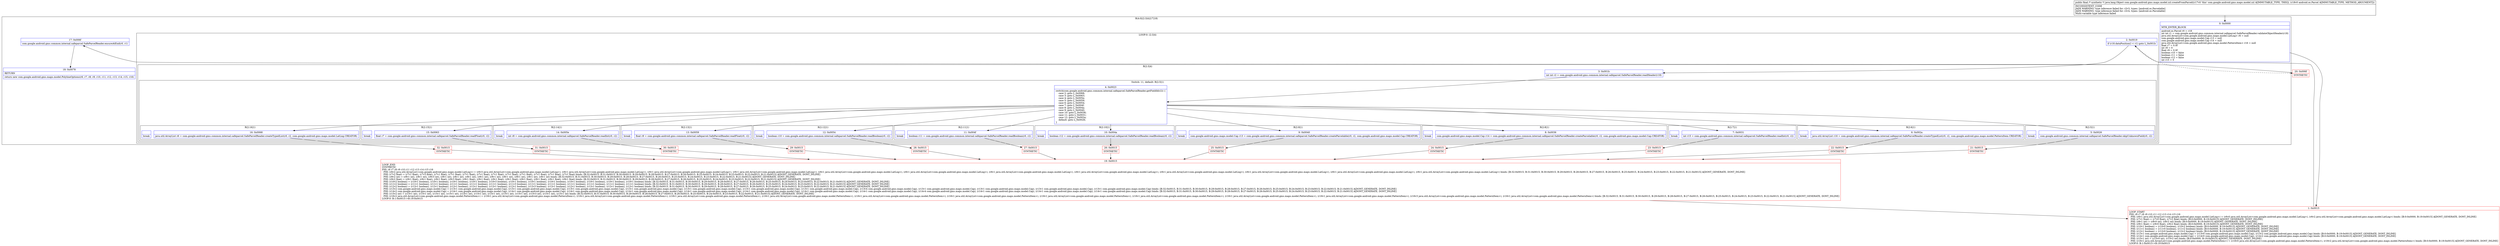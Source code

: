 digraph "CFG forcom.google.android.gms.maps.model.zzl.createFromParcel(Landroid\/os\/Parcel;)Ljava\/lang\/Object;" {
subgraph cluster_Region_1356520467 {
label = "R(4:0|(2:3|4)|17|18)";
node [shape=record,color=blue];
Node_0 [shape=record,label="{0\:\ 0x0000|MTH_ENTER_BLOCK\l|android.os.Parcel r0 = r18\lint int r1 = com.google.android.gms.common.internal.safeparcel.SafeParcelReader.validateObjectHeader(r18)\ljava.util.ArrayList\<com.google.android.gms.maps.model.LatLng\> r6 = null\lcom.google.android.gms.maps.model.Cap r13 = null\lcom.google.android.gms.maps.model.Cap r14 = null\ljava.util.ArrayList\<com.google.android.gms.maps.model.PatternItem\> r16 = null\lfloat r7 = 0.0f\lint r8 = 0\lfloat r9 = 0.0f\lboolean r10 = false\lboolean r11 = false\lboolean r12 = false\lint r15 = 0\l}"];
subgraph cluster_LoopRegion_1020235141 {
label = "LOOP:0: (2:3|4)";
node [shape=record,color=blue];
Node_2 [shape=record,label="{2\:\ 0x0019|if (r18.dataPosition() \< r1) goto L_0x001b\l}"];
subgraph cluster_Region_1513501005 {
label = "R(2:3|4)";
node [shape=record,color=blue];
Node_3 [shape=record,label="{3\:\ 0x001b|int int r2 = com.google.android.gms.common.internal.safeparcel.SafeParcelReader.readHeader(r18)\l}"];
subgraph cluster_SwitchRegion_1561657234 {
label = "Switch: 11, default: R(2:5|1)";
node [shape=record,color=blue];
Node_4 [shape=record,label="{4\:\ 0x0023|switch(com.google.android.gms.common.internal.safeparcel.SafeParcelReader.getFieldId(r2)) \{\l    case 2: goto L_0x0068;\l    case 3: goto L_0x0063;\l    case 4: goto L_0x005e;\l    case 5: goto L_0x0059;\l    case 6: goto L_0x0054;\l    case 7: goto L_0x004f;\l    case 8: goto L_0x004a;\l    case 9: goto L_0x0040;\l    case 10: goto L_0x0036;\l    case 11: goto L_0x0031;\l    case 12: goto L_0x002a;\l    default: goto L_0x0026;\l\}\l}"];
subgraph cluster_Region_875268534 {
label = "R(2:16|1)";
node [shape=record,color=blue];
Node_16 [shape=record,label="{16\:\ 0x0068|java.util.ArrayList r6 = com.google.android.gms.common.internal.safeparcel.SafeParcelReader.createTypedList(r0, r2, com.google.android.gms.maps.model.LatLng.CREATOR)\l}"];
Node_InsnContainer_1157046268 [shape=record,label="{|break\l}"];
}
subgraph cluster_Region_1054759218 {
label = "R(2:15|1)";
node [shape=record,color=blue];
Node_15 [shape=record,label="{15\:\ 0x0063|float r7 = com.google.android.gms.common.internal.safeparcel.SafeParcelReader.readFloat(r0, r2)\l}"];
Node_InsnContainer_1055228063 [shape=record,label="{|break\l}"];
}
subgraph cluster_Region_1936367317 {
label = "R(2:14|1)";
node [shape=record,color=blue];
Node_14 [shape=record,label="{14\:\ 0x005e|int r8 = com.google.android.gms.common.internal.safeparcel.SafeParcelReader.readInt(r0, r2)\l}"];
Node_InsnContainer_1316009667 [shape=record,label="{|break\l}"];
}
subgraph cluster_Region_1977024239 {
label = "R(2:13|1)";
node [shape=record,color=blue];
Node_13 [shape=record,label="{13\:\ 0x0059|float r9 = com.google.android.gms.common.internal.safeparcel.SafeParcelReader.readFloat(r0, r2)\l}"];
Node_InsnContainer_1719695502 [shape=record,label="{|break\l}"];
}
subgraph cluster_Region_492351450 {
label = "R(2:12|1)";
node [shape=record,color=blue];
Node_12 [shape=record,label="{12\:\ 0x0054|boolean r10 = com.google.android.gms.common.internal.safeparcel.SafeParcelReader.readBoolean(r0, r2)\l}"];
Node_InsnContainer_452232029 [shape=record,label="{|break\l}"];
}
subgraph cluster_Region_1359176330 {
label = "R(2:11|1)";
node [shape=record,color=blue];
Node_11 [shape=record,label="{11\:\ 0x004f|boolean r11 = com.google.android.gms.common.internal.safeparcel.SafeParcelReader.readBoolean(r0, r2)\l}"];
Node_InsnContainer_134683108 [shape=record,label="{|break\l}"];
}
subgraph cluster_Region_1983435337 {
label = "R(2:10|1)";
node [shape=record,color=blue];
Node_10 [shape=record,label="{10\:\ 0x004a|boolean r12 = com.google.android.gms.common.internal.safeparcel.SafeParcelReader.readBoolean(r0, r2)\l}"];
Node_InsnContainer_1133146249 [shape=record,label="{|break\l}"];
}
subgraph cluster_Region_886799335 {
label = "R(2:9|1)";
node [shape=record,color=blue];
Node_9 [shape=record,label="{9\:\ 0x0040|com.google.android.gms.maps.model.Cap r13 = com.google.android.gms.common.internal.safeparcel.SafeParcelReader.createParcelable(r0, r2, com.google.android.gms.maps.model.Cap.CREATOR)\l}"];
Node_InsnContainer_648754302 [shape=record,label="{|break\l}"];
}
subgraph cluster_Region_1822766297 {
label = "R(2:8|1)";
node [shape=record,color=blue];
Node_8 [shape=record,label="{8\:\ 0x0036|com.google.android.gms.maps.model.Cap r14 = com.google.android.gms.common.internal.safeparcel.SafeParcelReader.createParcelable(r0, r2, com.google.android.gms.maps.model.Cap.CREATOR)\l}"];
Node_InsnContainer_419149213 [shape=record,label="{|break\l}"];
}
subgraph cluster_Region_645401845 {
label = "R(2:7|1)";
node [shape=record,color=blue];
Node_7 [shape=record,label="{7\:\ 0x0031|int r15 = com.google.android.gms.common.internal.safeparcel.SafeParcelReader.readInt(r0, r2)\l}"];
Node_InsnContainer_671307615 [shape=record,label="{|break\l}"];
}
subgraph cluster_Region_375535849 {
label = "R(2:6|1)";
node [shape=record,color=blue];
Node_6 [shape=record,label="{6\:\ 0x002a|java.util.ArrayList r16 = com.google.android.gms.common.internal.safeparcel.SafeParcelReader.createTypedList(r0, r2, com.google.android.gms.maps.model.PatternItem.CREATOR)\l}"];
Node_InsnContainer_941454574 [shape=record,label="{|break\l}"];
}
subgraph cluster_Region_2030660993 {
label = "R(2:5|1)";
node [shape=record,color=blue];
Node_5 [shape=record,label="{5\:\ 0x0026|com.google.android.gms.common.internal.safeparcel.SafeParcelReader.skipUnknownField(r0, r2)\l}"];
Node_InsnContainer_1198174039 [shape=record,label="{|break\l}"];
}
}
}
}
Node_17 [shape=record,label="{17\:\ 0x006f|com.google.android.gms.common.internal.safeparcel.SafeParcelReader.ensureAtEnd(r0, r1)\l}"];
Node_18 [shape=record,label="{18\:\ 0x0078|RETURN\l|return new com.google.android.gms.maps.model.PolylineOptions(r6, r7, r8, r9, r10, r11, r12, r13, r14, r15, r16)\l}"];
}
Node_1 [shape=record,color=red,label="{1\:\ 0x0015|LOOP_START\lPHI: r6 r7 r8 r9 r10 r11 r12 r13 r14 r15 r16 \l  PHI: (r6v1 java.util.ArrayList\<com.google.android.gms.maps.model.LatLng\>) = (r6v0 java.util.ArrayList\<com.google.android.gms.maps.model.LatLng\>), (r6v2 java.util.ArrayList\<com.google.android.gms.maps.model.LatLng\>) binds: [B:0:0x0000, B:19:0x0015] A[DONT_GENERATE, DONT_INLINE]\l  PHI: (r7v1 float) = (r7v0 float), (r7v2 float) binds: [B:0:0x0000, B:19:0x0015] A[DONT_GENERATE, DONT_INLINE]\l  PHI: (r8v1 int) = (r8v0 int), (r8v2 int) binds: [B:0:0x0000, B:19:0x0015] A[DONT_GENERATE, DONT_INLINE]\l  PHI: (r9v1 float) = (r9v0 float), (r9v2 float) binds: [B:0:0x0000, B:19:0x0015] A[DONT_GENERATE, DONT_INLINE]\l  PHI: (r10v1 boolean) = (r10v0 boolean), (r10v2 boolean) binds: [B:0:0x0000, B:19:0x0015] A[DONT_GENERATE, DONT_INLINE]\l  PHI: (r11v1 boolean) = (r11v0 boolean), (r11v2 boolean) binds: [B:0:0x0000, B:19:0x0015] A[DONT_GENERATE, DONT_INLINE]\l  PHI: (r12v1 boolean) = (r12v0 boolean), (r12v2 boolean) binds: [B:0:0x0000, B:19:0x0015] A[DONT_GENERATE, DONT_INLINE]\l  PHI: (r13v1 com.google.android.gms.maps.model.Cap) = (r13v0 com.google.android.gms.maps.model.Cap), (r13v2 com.google.android.gms.maps.model.Cap) binds: [B:0:0x0000, B:19:0x0015] A[DONT_GENERATE, DONT_INLINE]\l  PHI: (r14v1 com.google.android.gms.maps.model.Cap) = (r14v0 com.google.android.gms.maps.model.Cap), (r14v2 com.google.android.gms.maps.model.Cap) binds: [B:0:0x0000, B:19:0x0015] A[DONT_GENERATE, DONT_INLINE]\l  PHI: (r15v1 int) = (r15v0 int), (r15v2 int) binds: [B:0:0x0000, B:19:0x0015] A[DONT_GENERATE, DONT_INLINE]\l  PHI: (r16v1 java.util.ArrayList\<com.google.android.gms.maps.model.PatternItem\>) = (r16v0 java.util.ArrayList\<com.google.android.gms.maps.model.PatternItem\>), (r16v2 java.util.ArrayList\<com.google.android.gms.maps.model.PatternItem\>) binds: [B:0:0x0000, B:19:0x0015] A[DONT_GENERATE, DONT_INLINE]\lLOOP:0: B:1:0x0015\-\>B:19:0x0015\l}"];
Node_19 [shape=record,color=red,label="{19\:\ 0x0015|LOOP_END\lSYNTHETIC\lPHI: r6 r7 r8 r9 r10 r11 r12 r13 r14 r15 r16 \l  PHI: (r6v2 java.util.ArrayList\<com.google.android.gms.maps.model.LatLng\>) = (r6v3 java.util.ArrayList\<com.google.android.gms.maps.model.LatLng\>), (r6v1 java.util.ArrayList\<com.google.android.gms.maps.model.LatLng\>), (r6v1 java.util.ArrayList\<com.google.android.gms.maps.model.LatLng\>), (r6v1 java.util.ArrayList\<com.google.android.gms.maps.model.LatLng\>), (r6v1 java.util.ArrayList\<com.google.android.gms.maps.model.LatLng\>), (r6v1 java.util.ArrayList\<com.google.android.gms.maps.model.LatLng\>), (r6v1 java.util.ArrayList\<com.google.android.gms.maps.model.LatLng\>), (r6v1 java.util.ArrayList\<com.google.android.gms.maps.model.LatLng\>), (r6v1 java.util.ArrayList\<com.google.android.gms.maps.model.LatLng\>), (r6v1 java.util.ArrayList\<com.google.android.gms.maps.model.LatLng\>), (r6v1 java.util.ArrayList\<com.google.android.gms.maps.model.LatLng\>), (r6v1 java.util.ArrayList\<com.google.android.gms.maps.model.LatLng\>) binds: [B:32:0x0015, B:31:0x0015, B:30:0x0015, B:29:0x0015, B:28:0x0015, B:27:0x0015, B:26:0x0015, B:25:0x0015, B:24:0x0015, B:23:0x0015, B:22:0x0015, B:21:0x0015] A[DONT_GENERATE, DONT_INLINE]\l  PHI: (r7v2 float) = (r7v1 float), (r7v3 float), (r7v1 float), (r7v1 float), (r7v1 float), (r7v1 float), (r7v1 float), (r7v1 float), (r7v1 float), (r7v1 float), (r7v1 float), (r7v1 float) binds: [B:32:0x0015, B:31:0x0015, B:30:0x0015, B:29:0x0015, B:28:0x0015, B:27:0x0015, B:26:0x0015, B:25:0x0015, B:24:0x0015, B:23:0x0015, B:22:0x0015, B:21:0x0015] A[DONT_GENERATE, DONT_INLINE]\l  PHI: (r8v2 int) = (r8v1 int), (r8v1 int), (r8v3 int), (r8v1 int), (r8v1 int), (r8v1 int), (r8v1 int), (r8v1 int), (r8v1 int), (r8v1 int), (r8v1 int), (r8v1 int) binds: [B:32:0x0015, B:31:0x0015, B:30:0x0015, B:29:0x0015, B:28:0x0015, B:27:0x0015, B:26:0x0015, B:25:0x0015, B:24:0x0015, B:23:0x0015, B:22:0x0015, B:21:0x0015] A[DONT_GENERATE, DONT_INLINE]\l  PHI: (r9v2 float) = (r9v1 float), (r9v1 float), (r9v1 float), (r9v3 float), (r9v1 float), (r9v1 float), (r9v1 float), (r9v1 float), (r9v1 float), (r9v1 float), (r9v1 float), (r9v1 float) binds: [B:32:0x0015, B:31:0x0015, B:30:0x0015, B:29:0x0015, B:28:0x0015, B:27:0x0015, B:26:0x0015, B:25:0x0015, B:24:0x0015, B:23:0x0015, B:22:0x0015, B:21:0x0015] A[DONT_GENERATE, DONT_INLINE]\l  PHI: (r10v2 boolean) = (r10v1 boolean), (r10v1 boolean), (r10v1 boolean), (r10v1 boolean), (r10v3 boolean), (r10v1 boolean), (r10v1 boolean), (r10v1 boolean), (r10v1 boolean), (r10v1 boolean), (r10v1 boolean), (r10v1 boolean) binds: [B:32:0x0015, B:31:0x0015, B:30:0x0015, B:29:0x0015, B:28:0x0015, B:27:0x0015, B:26:0x0015, B:25:0x0015, B:24:0x0015, B:23:0x0015, B:22:0x0015, B:21:0x0015] A[DONT_GENERATE, DONT_INLINE]\l  PHI: (r11v2 boolean) = (r11v1 boolean), (r11v1 boolean), (r11v1 boolean), (r11v1 boolean), (r11v1 boolean), (r11v3 boolean), (r11v1 boolean), (r11v1 boolean), (r11v1 boolean), (r11v1 boolean), (r11v1 boolean), (r11v1 boolean) binds: [B:32:0x0015, B:31:0x0015, B:30:0x0015, B:29:0x0015, B:28:0x0015, B:27:0x0015, B:26:0x0015, B:25:0x0015, B:24:0x0015, B:23:0x0015, B:22:0x0015, B:21:0x0015] A[DONT_GENERATE, DONT_INLINE]\l  PHI: (r12v2 boolean) = (r12v1 boolean), (r12v1 boolean), (r12v1 boolean), (r12v1 boolean), (r12v1 boolean), (r12v1 boolean), (r12v3 boolean), (r12v1 boolean), (r12v1 boolean), (r12v1 boolean), (r12v1 boolean), (r12v1 boolean) binds: [B:32:0x0015, B:31:0x0015, B:30:0x0015, B:29:0x0015, B:28:0x0015, B:27:0x0015, B:26:0x0015, B:25:0x0015, B:24:0x0015, B:23:0x0015, B:22:0x0015, B:21:0x0015] A[DONT_GENERATE, DONT_INLINE]\l  PHI: (r13v2 com.google.android.gms.maps.model.Cap) = (r13v1 com.google.android.gms.maps.model.Cap), (r13v1 com.google.android.gms.maps.model.Cap), (r13v1 com.google.android.gms.maps.model.Cap), (r13v1 com.google.android.gms.maps.model.Cap), (r13v1 com.google.android.gms.maps.model.Cap), (r13v1 com.google.android.gms.maps.model.Cap), (r13v1 com.google.android.gms.maps.model.Cap), (r13v4 com.google.android.gms.maps.model.Cap), (r13v1 com.google.android.gms.maps.model.Cap), (r13v1 com.google.android.gms.maps.model.Cap), (r13v1 com.google.android.gms.maps.model.Cap), (r13v1 com.google.android.gms.maps.model.Cap) binds: [B:32:0x0015, B:31:0x0015, B:30:0x0015, B:29:0x0015, B:28:0x0015, B:27:0x0015, B:26:0x0015, B:25:0x0015, B:24:0x0015, B:23:0x0015, B:22:0x0015, B:21:0x0015] A[DONT_GENERATE, DONT_INLINE]\l  PHI: (r14v2 com.google.android.gms.maps.model.Cap) = (r14v1 com.google.android.gms.maps.model.Cap), (r14v1 com.google.android.gms.maps.model.Cap), (r14v1 com.google.android.gms.maps.model.Cap), (r14v1 com.google.android.gms.maps.model.Cap), (r14v1 com.google.android.gms.maps.model.Cap), (r14v1 com.google.android.gms.maps.model.Cap), (r14v1 com.google.android.gms.maps.model.Cap), (r14v1 com.google.android.gms.maps.model.Cap), (r14v4 com.google.android.gms.maps.model.Cap), (r14v1 com.google.android.gms.maps.model.Cap), (r14v1 com.google.android.gms.maps.model.Cap), (r14v1 com.google.android.gms.maps.model.Cap) binds: [B:32:0x0015, B:31:0x0015, B:30:0x0015, B:29:0x0015, B:28:0x0015, B:27:0x0015, B:26:0x0015, B:25:0x0015, B:24:0x0015, B:23:0x0015, B:22:0x0015, B:21:0x0015] A[DONT_GENERATE, DONT_INLINE]\l  PHI: (r15v2 int) = (r15v1 int), (r15v1 int), (r15v1 int), (r15v1 int), (r15v1 int), (r15v1 int), (r15v1 int), (r15v1 int), (r15v1 int), (r15v3 int), (r15v1 int), (r15v1 int) binds: [B:32:0x0015, B:31:0x0015, B:30:0x0015, B:29:0x0015, B:28:0x0015, B:27:0x0015, B:26:0x0015, B:25:0x0015, B:24:0x0015, B:23:0x0015, B:22:0x0015, B:21:0x0015] A[DONT_GENERATE, DONT_INLINE]\l  PHI: (r16v2 java.util.ArrayList\<com.google.android.gms.maps.model.PatternItem\>) = (r16v1 java.util.ArrayList\<com.google.android.gms.maps.model.PatternItem\>), (r16v1 java.util.ArrayList\<com.google.android.gms.maps.model.PatternItem\>), (r16v1 java.util.ArrayList\<com.google.android.gms.maps.model.PatternItem\>), (r16v1 java.util.ArrayList\<com.google.android.gms.maps.model.PatternItem\>), (r16v1 java.util.ArrayList\<com.google.android.gms.maps.model.PatternItem\>), (r16v1 java.util.ArrayList\<com.google.android.gms.maps.model.PatternItem\>), (r16v1 java.util.ArrayList\<com.google.android.gms.maps.model.PatternItem\>), (r16v1 java.util.ArrayList\<com.google.android.gms.maps.model.PatternItem\>), (r16v1 java.util.ArrayList\<com.google.android.gms.maps.model.PatternItem\>), (r16v1 java.util.ArrayList\<com.google.android.gms.maps.model.PatternItem\>), (r16v3 java.util.ArrayList\<com.google.android.gms.maps.model.PatternItem\>), (r16v1 java.util.ArrayList\<com.google.android.gms.maps.model.PatternItem\>) binds: [B:32:0x0015, B:31:0x0015, B:30:0x0015, B:29:0x0015, B:28:0x0015, B:27:0x0015, B:26:0x0015, B:25:0x0015, B:24:0x0015, B:23:0x0015, B:22:0x0015, B:21:0x0015] A[DONT_GENERATE, DONT_INLINE]\lLOOP:0: B:1:0x0015\-\>B:19:0x0015\l}"];
Node_20 [shape=record,color=red,label="{20\:\ 0x006f|SYNTHETIC\l}"];
Node_21 [shape=record,color=red,label="{21\:\ 0x0015|SYNTHETIC\l}"];
Node_22 [shape=record,color=red,label="{22\:\ 0x0015|SYNTHETIC\l}"];
Node_23 [shape=record,color=red,label="{23\:\ 0x0015|SYNTHETIC\l}"];
Node_24 [shape=record,color=red,label="{24\:\ 0x0015|SYNTHETIC\l}"];
Node_25 [shape=record,color=red,label="{25\:\ 0x0015|SYNTHETIC\l}"];
Node_26 [shape=record,color=red,label="{26\:\ 0x0015|SYNTHETIC\l}"];
Node_27 [shape=record,color=red,label="{27\:\ 0x0015|SYNTHETIC\l}"];
Node_28 [shape=record,color=red,label="{28\:\ 0x0015|SYNTHETIC\l}"];
Node_29 [shape=record,color=red,label="{29\:\ 0x0015|SYNTHETIC\l}"];
Node_30 [shape=record,color=red,label="{30\:\ 0x0015|SYNTHETIC\l}"];
Node_31 [shape=record,color=red,label="{31\:\ 0x0015|SYNTHETIC\l}"];
Node_32 [shape=record,color=red,label="{32\:\ 0x0015|SYNTHETIC\l}"];
MethodNode[shape=record,label="{public final \/* synthetic *\/ java.lang.Object com.google.android.gms.maps.model.zzl.createFromParcel((r17v0 'this' com.google.android.gms.maps.model.zzl A[IMMUTABLE_TYPE, THIS]), (r18v0 android.os.Parcel A[IMMUTABLE_TYPE, METHOD_ARGUMENT]))  | INCONSISTENT_CODE\lJADX WARNING: type inference failed for: r2v3, types: [android.os.Parcelable]\lJADX WARNING: type inference failed for: r2v4, types: [android.os.Parcelable]\lMulti\-variable type inference failed\l}"];
MethodNode -> Node_0;
Node_0 -> Node_1;
Node_2 -> Node_3;
Node_2 -> Node_20[style=dashed];
Node_3 -> Node_4;
Node_4 -> Node_5;
Node_4 -> Node_6;
Node_4 -> Node_7;
Node_4 -> Node_8;
Node_4 -> Node_9;
Node_4 -> Node_10;
Node_4 -> Node_11;
Node_4 -> Node_12;
Node_4 -> Node_13;
Node_4 -> Node_14;
Node_4 -> Node_15;
Node_4 -> Node_16;
Node_16 -> Node_32;
Node_15 -> Node_31;
Node_14 -> Node_30;
Node_13 -> Node_29;
Node_12 -> Node_28;
Node_11 -> Node_27;
Node_10 -> Node_26;
Node_9 -> Node_25;
Node_8 -> Node_24;
Node_7 -> Node_23;
Node_6 -> Node_22;
Node_5 -> Node_21;
Node_17 -> Node_18;
Node_1 -> Node_2;
Node_19 -> Node_1;
Node_20 -> Node_17;
Node_21 -> Node_19;
Node_22 -> Node_19;
Node_23 -> Node_19;
Node_24 -> Node_19;
Node_25 -> Node_19;
Node_26 -> Node_19;
Node_27 -> Node_19;
Node_28 -> Node_19;
Node_29 -> Node_19;
Node_30 -> Node_19;
Node_31 -> Node_19;
Node_32 -> Node_19;
}

